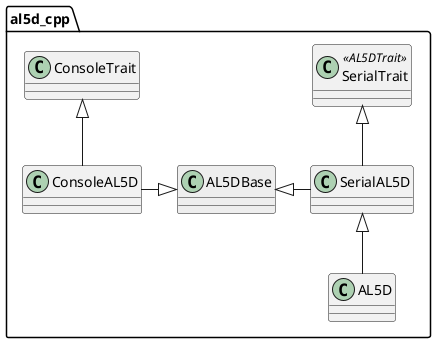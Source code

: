 @startuml

namespace al5d_cpp {
    class AL5DBase #eee
    
    class SerialTrait<<AL5DTrait>>

    SerialTrait <|-- SerialAL5D
    AL5DBase <|- SerialAL5D
    SerialAL5D <|-- AL5D
    ConsoleAL5D -|> AL5DBase
    ConsoleTrait <|-- ConsoleAL5D
}

@enduml
